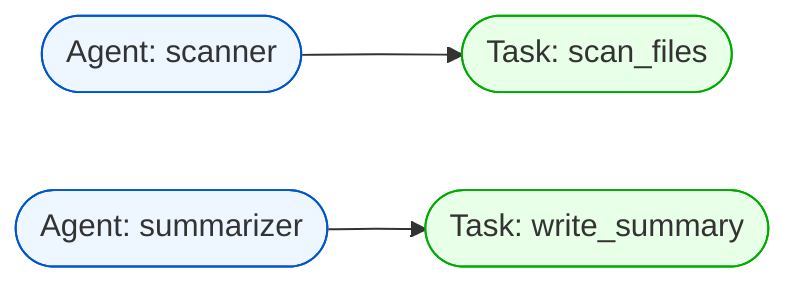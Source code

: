 flowchart LR
  scanner(["Agent: scanner"])
  class scanner agent;
  summarizer(["Agent: summarizer"])
  class summarizer agent;
  classDef agent fill:#eef7ff,stroke:#05c;
  classDef tool fill:#f9f0d0,stroke:#b98;
  classDef task fill:#e8ffe8,stroke:#0a0;
  task_scanner_scan_files(["Task: scan_files"])
  class task_scanner_scan_files task;
  scanner --> task_scanner_scan_files
  task_summarizer_write_summary(["Task: write_summary"])
  class task_summarizer_write_summary task;
  summarizer --> task_summarizer_write_summary